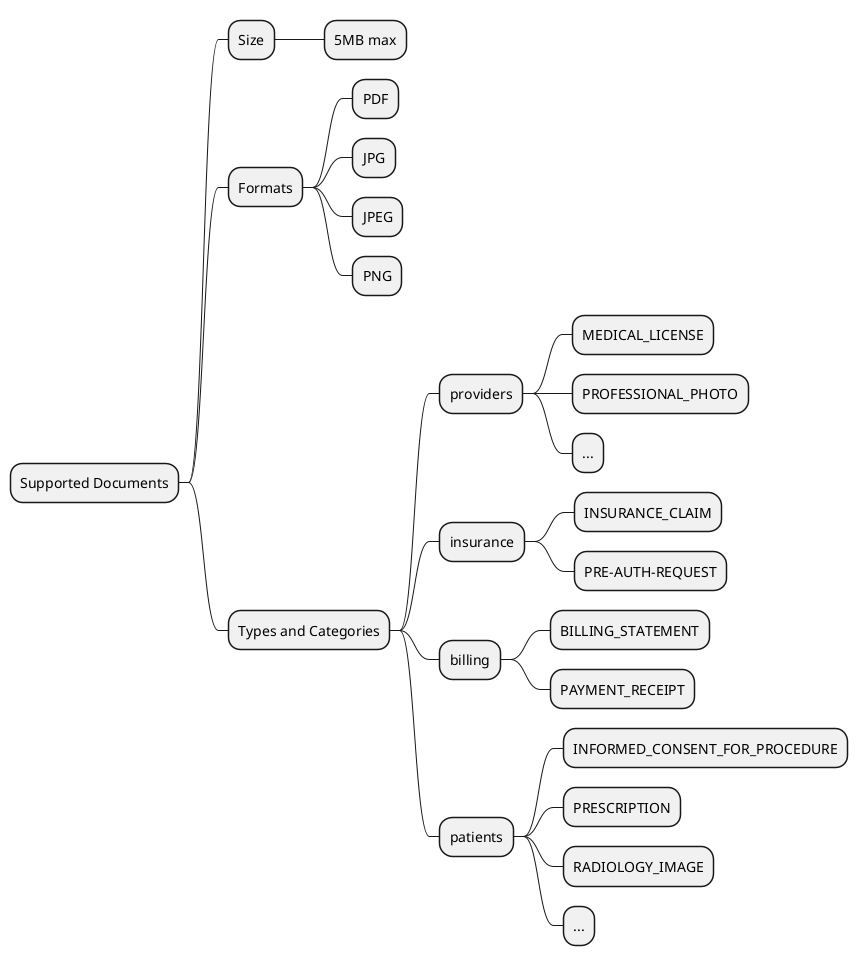 @startmindmap Supported Documents
* Supported Documents
** Size
*** 5MB max
** Formats
*** PDF
*** JPG
*** JPEG
*** PNG
** Types and Categories
*** providers
**** MEDICAL_LICENSE
**** PROFESSIONAL_PHOTO
**** ...
*** insurance
**** INSURANCE_CLAIM
**** PRE-AUTH-REQUEST
*** billing
**** BILLING_STATEMENT
**** PAYMENT_RECEIPT
*** patients
**** INFORMED_CONSENT_FOR_PROCEDURE
**** PRESCRIPTION
**** RADIOLOGY_IMAGE
**** ...
@endmindmap
